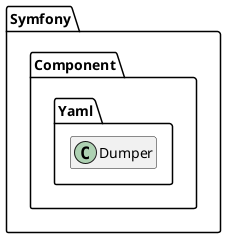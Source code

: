 @startuml
set namespaceSeparator \\
hide members
hide << alias >> circle

class Symfony\\Component\\Yaml\\Dumper
@enduml
